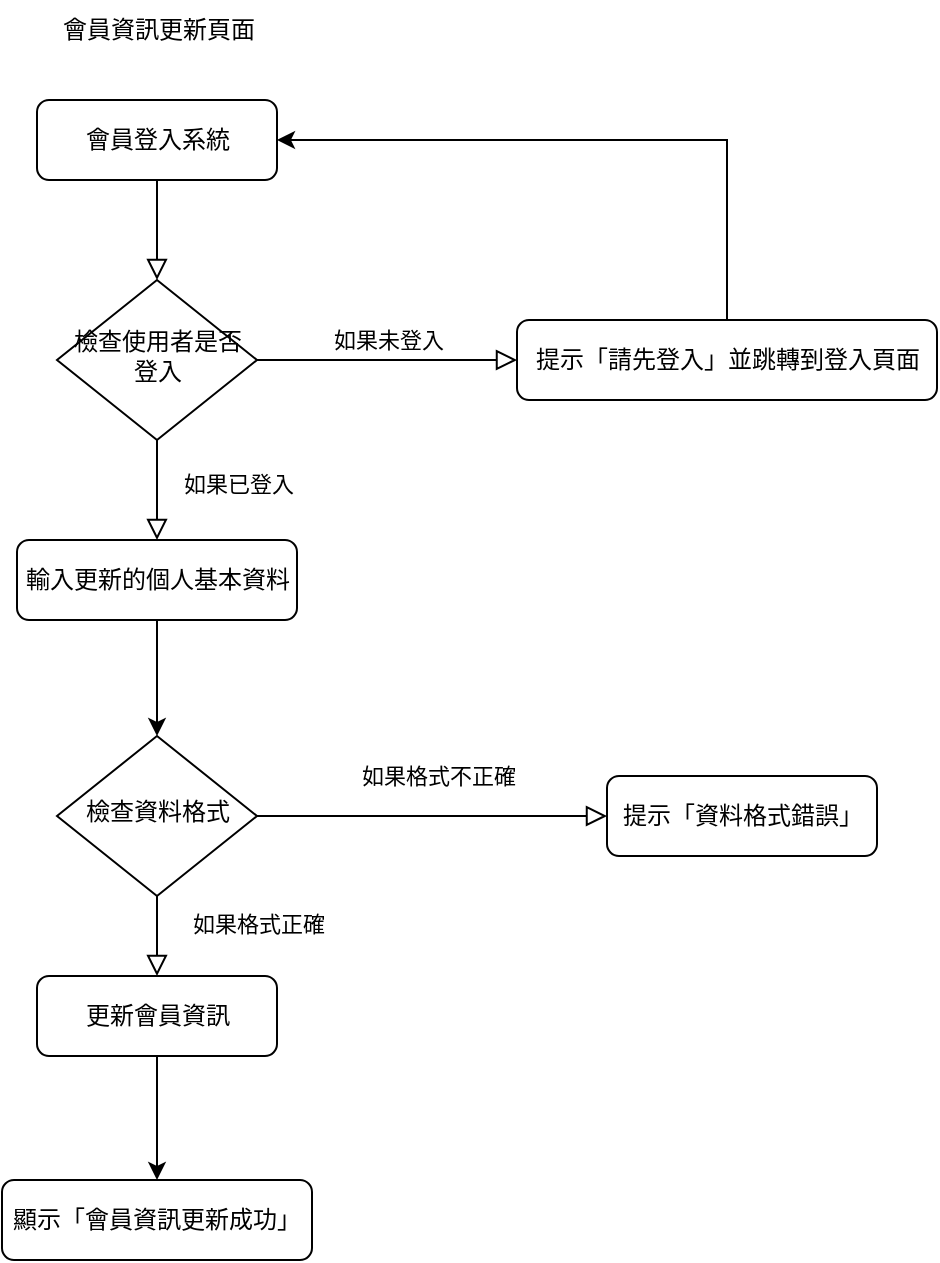 <mxfile version="24.8.6">
  <diagram id="C5RBs43oDa-KdzZeNtuy" name="Page-1">
    <mxGraphModel dx="1434" dy="782" grid="1" gridSize="10" guides="1" tooltips="1" connect="1" arrows="1" fold="1" page="1" pageScale="1" pageWidth="827" pageHeight="1169" math="0" shadow="0">
      <root>
        <mxCell id="WIyWlLk6GJQsqaUBKTNV-0" />
        <mxCell id="WIyWlLk6GJQsqaUBKTNV-1" parent="WIyWlLk6GJQsqaUBKTNV-0" />
        <mxCell id="B4Gi4QNgui9uXVvXm1L8-0" style="edgeStyle=orthogonalEdgeStyle;rounded=0;orthogonalLoop=1;jettySize=auto;html=1;exitX=0.5;exitY=1;exitDx=0;exitDy=0;entryX=0.5;entryY=0;entryDx=0;entryDy=0;" edge="1" parent="WIyWlLk6GJQsqaUBKTNV-1" source="B4Gi4QNgui9uXVvXm1L8-1" target="B4Gi4QNgui9uXVvXm1L8-12">
          <mxGeometry relative="1" as="geometry" />
        </mxCell>
        <mxCell id="B4Gi4QNgui9uXVvXm1L8-1" value="&lt;div&gt;輸入更新的個人基本資料&lt;/div&gt;" style="rounded=1;whiteSpace=wrap;html=1;fontSize=12;glass=0;strokeWidth=1;shadow=0;" vertex="1" parent="WIyWlLk6GJQsqaUBKTNV-1">
          <mxGeometry x="117.5" y="320" width="140" height="40" as="geometry" />
        </mxCell>
        <mxCell id="B4Gi4QNgui9uXVvXm1L8-2" value="&lt;div&gt;會員資訊更新頁面&lt;/div&gt;" style="text;html=1;align=center;verticalAlign=middle;resizable=0;points=[];autosize=1;strokeColor=none;fillColor=none;" vertex="1" parent="WIyWlLk6GJQsqaUBKTNV-1">
          <mxGeometry x="127.5" y="50" width="120" height="30" as="geometry" />
        </mxCell>
        <mxCell id="B4Gi4QNgui9uXVvXm1L8-3" value="" style="rounded=0;html=1;jettySize=auto;orthogonalLoop=1;fontSize=11;endArrow=block;endFill=0;endSize=8;strokeWidth=1;shadow=0;labelBackgroundColor=none;edgeStyle=orthogonalEdgeStyle;" edge="1" parent="WIyWlLk6GJQsqaUBKTNV-1" source="B4Gi4QNgui9uXVvXm1L8-4" target="B4Gi4QNgui9uXVvXm1L8-7">
          <mxGeometry relative="1" as="geometry" />
        </mxCell>
        <mxCell id="B4Gi4QNgui9uXVvXm1L8-4" value="&lt;div&gt;會員登入系統&lt;/div&gt;" style="rounded=1;whiteSpace=wrap;html=1;fontSize=12;glass=0;strokeWidth=1;shadow=0;" vertex="1" parent="WIyWlLk6GJQsqaUBKTNV-1">
          <mxGeometry x="127.5" y="100" width="120" height="40" as="geometry" />
        </mxCell>
        <mxCell id="B4Gi4QNgui9uXVvXm1L8-5" value="&lt;div&gt;如果已登入&lt;/div&gt;" style="rounded=0;html=1;jettySize=auto;orthogonalLoop=1;fontSize=11;endArrow=block;endFill=0;endSize=8;strokeWidth=1;shadow=0;labelBackgroundColor=none;edgeStyle=orthogonalEdgeStyle;entryX=0.5;entryY=0;entryDx=0;entryDy=0;" edge="1" parent="WIyWlLk6GJQsqaUBKTNV-1" source="B4Gi4QNgui9uXVvXm1L8-7" target="B4Gi4QNgui9uXVvXm1L8-1">
          <mxGeometry x="-0.111" y="40" relative="1" as="geometry">
            <mxPoint as="offset" />
            <mxPoint x="187.5" y="320" as="targetPoint" />
          </mxGeometry>
        </mxCell>
        <mxCell id="B4Gi4QNgui9uXVvXm1L8-6" value="&lt;div&gt;如果未登入&lt;/div&gt;" style="edgeStyle=orthogonalEdgeStyle;rounded=0;html=1;jettySize=auto;orthogonalLoop=1;fontSize=11;endArrow=block;endFill=0;endSize=8;strokeWidth=1;shadow=0;labelBackgroundColor=none;" edge="1" parent="WIyWlLk6GJQsqaUBKTNV-1" source="B4Gi4QNgui9uXVvXm1L8-7" target="B4Gi4QNgui9uXVvXm1L8-9">
          <mxGeometry y="10" relative="1" as="geometry">
            <mxPoint as="offset" />
          </mxGeometry>
        </mxCell>
        <mxCell id="B4Gi4QNgui9uXVvXm1L8-7" value="&lt;div&gt;檢查使用者是否登入&lt;/div&gt;" style="rhombus;whiteSpace=wrap;html=1;shadow=0;fontFamily=Helvetica;fontSize=12;align=center;strokeWidth=1;spacing=6;spacingTop=-4;" vertex="1" parent="WIyWlLk6GJQsqaUBKTNV-1">
          <mxGeometry x="137.5" y="190" width="100" height="80" as="geometry" />
        </mxCell>
        <mxCell id="B4Gi4QNgui9uXVvXm1L8-8" style="edgeStyle=orthogonalEdgeStyle;rounded=0;orthogonalLoop=1;jettySize=auto;html=1;exitX=0.5;exitY=0;exitDx=0;exitDy=0;entryX=1;entryY=0.5;entryDx=0;entryDy=0;" edge="1" parent="WIyWlLk6GJQsqaUBKTNV-1" source="B4Gi4QNgui9uXVvXm1L8-9" target="B4Gi4QNgui9uXVvXm1L8-4">
          <mxGeometry relative="1" as="geometry" />
        </mxCell>
        <mxCell id="B4Gi4QNgui9uXVvXm1L8-9" value="&lt;div&gt;提示「請先登入」並跳轉到登入頁面&lt;/div&gt;" style="rounded=1;whiteSpace=wrap;html=1;fontSize=12;glass=0;strokeWidth=1;shadow=0;" vertex="1" parent="WIyWlLk6GJQsqaUBKTNV-1">
          <mxGeometry x="367.5" y="210" width="210" height="40" as="geometry" />
        </mxCell>
        <mxCell id="B4Gi4QNgui9uXVvXm1L8-10" value="如果格式正確" style="rounded=0;html=1;jettySize=auto;orthogonalLoop=1;fontSize=11;endArrow=block;endFill=0;endSize=8;strokeWidth=1;shadow=0;labelBackgroundColor=none;edgeStyle=orthogonalEdgeStyle;" edge="1" parent="WIyWlLk6GJQsqaUBKTNV-1" source="B4Gi4QNgui9uXVvXm1L8-12" target="B4Gi4QNgui9uXVvXm1L8-14">
          <mxGeometry x="-0.333" y="50" relative="1" as="geometry">
            <mxPoint as="offset" />
          </mxGeometry>
        </mxCell>
        <mxCell id="B4Gi4QNgui9uXVvXm1L8-11" value="&lt;div&gt;如果格式不正確&lt;/div&gt;" style="edgeStyle=orthogonalEdgeStyle;rounded=0;html=1;jettySize=auto;orthogonalLoop=1;fontSize=11;endArrow=block;endFill=0;endSize=8;strokeWidth=1;shadow=0;labelBackgroundColor=none;" edge="1" parent="WIyWlLk6GJQsqaUBKTNV-1" source="B4Gi4QNgui9uXVvXm1L8-12" target="B4Gi4QNgui9uXVvXm1L8-15">
          <mxGeometry x="0.029" y="20" relative="1" as="geometry">
            <mxPoint as="offset" />
          </mxGeometry>
        </mxCell>
        <mxCell id="B4Gi4QNgui9uXVvXm1L8-12" value="&lt;div&gt;檢查資料格式&lt;/div&gt;" style="rhombus;whiteSpace=wrap;html=1;shadow=0;fontFamily=Helvetica;fontSize=12;align=center;strokeWidth=1;spacing=6;spacingTop=-4;" vertex="1" parent="WIyWlLk6GJQsqaUBKTNV-1">
          <mxGeometry x="137.5" y="418" width="100" height="80" as="geometry" />
        </mxCell>
        <mxCell id="B4Gi4QNgui9uXVvXm1L8-13" value="" style="edgeStyle=orthogonalEdgeStyle;rounded=0;orthogonalLoop=1;jettySize=auto;html=1;" edge="1" parent="WIyWlLk6GJQsqaUBKTNV-1" source="B4Gi4QNgui9uXVvXm1L8-14" target="B4Gi4QNgui9uXVvXm1L8-16">
          <mxGeometry relative="1" as="geometry" />
        </mxCell>
        <mxCell id="B4Gi4QNgui9uXVvXm1L8-14" value="&lt;div&gt;更新會員資訊&lt;/div&gt;" style="rounded=1;whiteSpace=wrap;html=1;fontSize=12;glass=0;strokeWidth=1;shadow=0;" vertex="1" parent="WIyWlLk6GJQsqaUBKTNV-1">
          <mxGeometry x="127.5" y="538" width="120" height="40" as="geometry" />
        </mxCell>
        <mxCell id="B4Gi4QNgui9uXVvXm1L8-15" value="&lt;div&gt;提示「資料格式錯誤」&lt;/div&gt;" style="rounded=1;whiteSpace=wrap;html=1;fontSize=12;glass=0;strokeWidth=1;shadow=0;" vertex="1" parent="WIyWlLk6GJQsqaUBKTNV-1">
          <mxGeometry x="412.5" y="438" width="135" height="40" as="geometry" />
        </mxCell>
        <mxCell id="B4Gi4QNgui9uXVvXm1L8-16" value="&lt;div&gt;顯示「會員資訊更新成功」&lt;/div&gt;" style="whiteSpace=wrap;html=1;rounded=1;glass=0;strokeWidth=1;shadow=0;" vertex="1" parent="WIyWlLk6GJQsqaUBKTNV-1">
          <mxGeometry x="110" y="640" width="155" height="40" as="geometry" />
        </mxCell>
      </root>
    </mxGraphModel>
  </diagram>
</mxfile>
